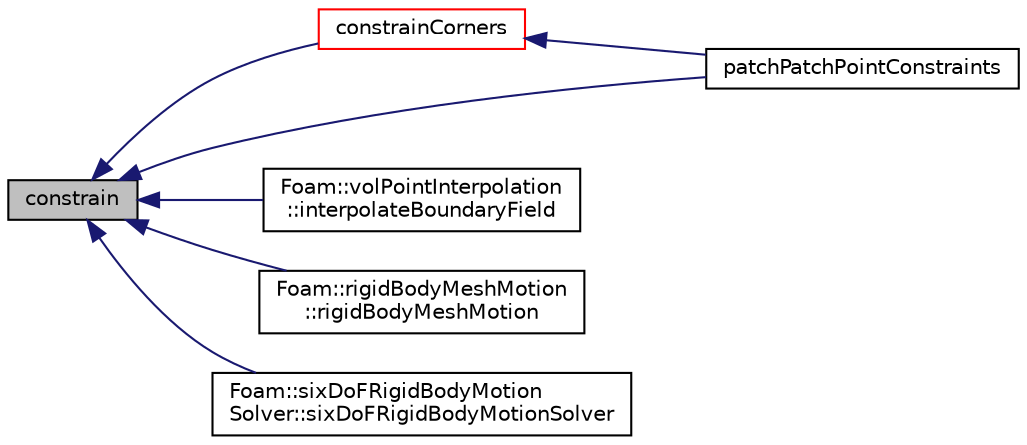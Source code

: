 digraph "constrain"
{
  bgcolor="transparent";
  edge [fontname="Helvetica",fontsize="10",labelfontname="Helvetica",labelfontsize="10"];
  node [fontname="Helvetica",fontsize="10",shape=record];
  rankdir="LR";
  Node1 [label="constrain",height=0.2,width=0.4,color="black", fillcolor="grey75", style="filled", fontcolor="black"];
  Node1 -> Node2 [dir="back",color="midnightblue",fontsize="10",style="solid",fontname="Helvetica"];
  Node2 [label="constrainCorners",height=0.2,width=0.4,color="red",URL="$a01914.html#aa10642d7069e2e649077c368bfa6eabe",tooltip="Apply patch-patch constraints only. "];
  Node2 -> Node3 [dir="back",color="midnightblue",fontsize="10",style="solid",fontname="Helvetica"];
  Node3 [label="patchPatchPointConstraints",height=0.2,width=0.4,color="black",URL="$a01914.html#aa99d68f7e3a68e820fecefd77c816494",tooltip="Actual constraints. "];
  Node1 -> Node4 [dir="back",color="midnightblue",fontsize="10",style="solid",fontname="Helvetica"];
  Node4 [label="Foam::volPointInterpolation\l::interpolateBoundaryField",height=0.2,width=0.4,color="black",URL="$a02922.html#aba37094f5f4bef733209325e5bbf3c84",tooltip="Interpolate boundary with constraints/boundary conditions. "];
  Node1 -> Node3 [dir="back",color="midnightblue",fontsize="10",style="solid",fontname="Helvetica"];
  Node1 -> Node5 [dir="back",color="midnightblue",fontsize="10",style="solid",fontname="Helvetica"];
  Node5 [label="Foam::rigidBodyMeshMotion\l::rigidBodyMeshMotion",height=0.2,width=0.4,color="black",URL="$a02266.html#a04985919a39d6257ccaeeb395922e32c",tooltip="Construct from polyMesh and IOdictionary. "];
  Node1 -> Node6 [dir="back",color="midnightblue",fontsize="10",style="solid",fontname="Helvetica"];
  Node6 [label="Foam::sixDoFRigidBodyMotion\lSolver::sixDoFRigidBodyMotionSolver",height=0.2,width=0.4,color="black",URL="$a02408.html#a2b573e859751656bf3a214555cf1976e",tooltip="Construct from polyMesh and IOdictionary. "];
}
